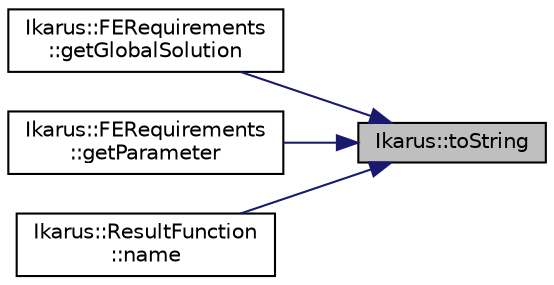 digraph "Ikarus::toString"
{
 // LATEX_PDF_SIZE
  edge [fontname="Helvetica",fontsize="10",labelfontname="Helvetica",labelfontsize="10"];
  node [fontname="Helvetica",fontsize="10",shape=record];
  rankdir="RL";
  Node1 [label="Ikarus::toString",height=0.2,width=0.4,color="black", fillcolor="grey75", style="filled", fontcolor="black",tooltip=" "];
  Node1 -> Node2 [dir="back",color="midnightblue",fontsize="10",style="solid"];
  Node2 [label="Ikarus::FERequirements\l::getGlobalSolution",height=0.2,width=0.4,color="black", fillcolor="white", style="filled",URL="$a01247.html#a6a1c765d729145258fab79b29f20450c",tooltip="Get the raw global solution vector for a specific type."];
  Node1 -> Node3 [dir="back",color="midnightblue",fontsize="10",style="solid"];
  Node3 [label="Ikarus::FERequirements\l::getParameter",height=0.2,width=0.4,color="black", fillcolor="white", style="filled",URL="$a01247.html#a451f4d103d32aa85b43b059642832cb2",tooltip="Get the raw parameter value for a specific key."];
  Node1 -> Node4 [dir="back",color="midnightblue",fontsize="10",style="solid"];
  Node4 [label="Ikarus::ResultFunction\l::name",height=0.2,width=0.4,color="black", fillcolor="white", style="filled",URL="$a01379.html#a8be0f4769c4f515b64805b77b0146ae4",tooltip="Get the name of the result type."];
}
